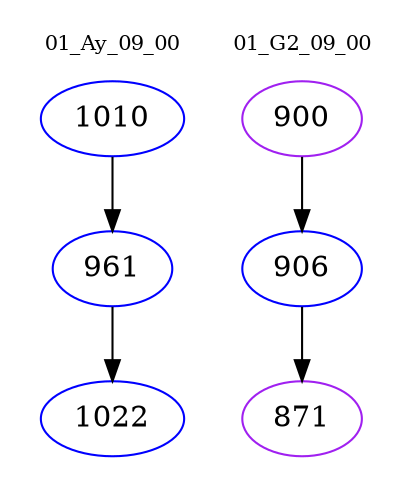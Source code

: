 digraph{
subgraph cluster_0 {
color = white
label = "01_Ay_09_00";
fontsize=10;
T0_1010 [label="1010", color="blue"]
T0_1010 -> T0_961 [color="black"]
T0_961 [label="961", color="blue"]
T0_961 -> T0_1022 [color="black"]
T0_1022 [label="1022", color="blue"]
}
subgraph cluster_1 {
color = white
label = "01_G2_09_00";
fontsize=10;
T1_900 [label="900", color="purple"]
T1_900 -> T1_906 [color="black"]
T1_906 [label="906", color="blue"]
T1_906 -> T1_871 [color="black"]
T1_871 [label="871", color="purple"]
}
}
